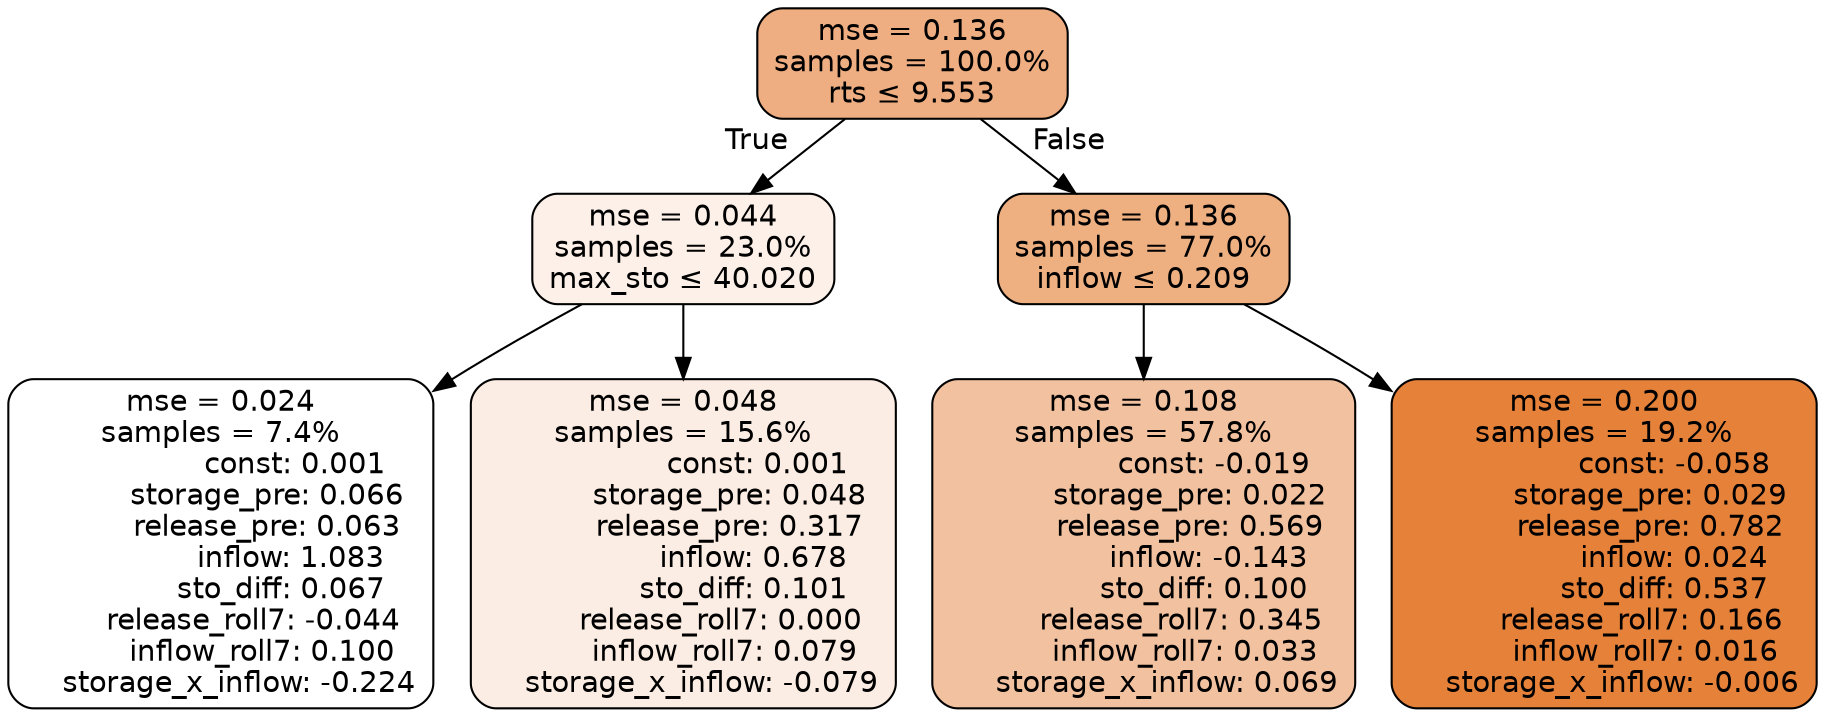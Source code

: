 digraph tree {
bgcolor="transparent"
node [shape=rectangle, style="filled, rounded", color="black", fontname=helvetica] ;
edge [fontname=helvetica] ;
	"0" [label="mse = 0.136
samples = 100.0%
rts &le; 9.553", fillcolor="#eeae81"]
	"1" [label="mse = 0.044
samples = 23.0%
max_sto &le; 40.020", fillcolor="#fcf0e8"]
	"2" [label="mse = 0.024
samples = 7.4%
                const: 0.001
          storage_pre: 0.066
          release_pre: 0.063
               inflow: 1.083
             sto_diff: 0.067
       release_roll7: -0.044
         inflow_roll7: 0.100
    storage_x_inflow: -0.224", fillcolor="#ffffff"]
	"3" [label="mse = 0.048
samples = 15.6%
                const: 0.001
          storage_pre: 0.048
          release_pre: 0.317
               inflow: 0.678
             sto_diff: 0.101
        release_roll7: 0.000
         inflow_roll7: 0.079
    storage_x_inflow: -0.079", fillcolor="#fbede3"]
	"4" [label="mse = 0.136
samples = 77.0%
inflow &le; 0.209", fillcolor="#eeaf81"]
	"5" [label="mse = 0.108
samples = 57.8%
               const: -0.019
          storage_pre: 0.022
          release_pre: 0.569
              inflow: -0.143
             sto_diff: 0.100
        release_roll7: 0.345
         inflow_roll7: 0.033
     storage_x_inflow: 0.069", fillcolor="#f2c2a0"]
	"6" [label="mse = 0.200
samples = 19.2%
               const: -0.058
          storage_pre: 0.029
          release_pre: 0.782
               inflow: 0.024
             sto_diff: 0.537
        release_roll7: 0.166
         inflow_roll7: 0.016
    storage_x_inflow: -0.006", fillcolor="#e58139"]

	"0" -> "1" [labeldistance=2.5, labelangle=45, headlabel="True"]
	"1" -> "2"
	"1" -> "3"
	"0" -> "4" [labeldistance=2.5, labelangle=-45, headlabel="False"]
	"4" -> "5"
	"4" -> "6"
}